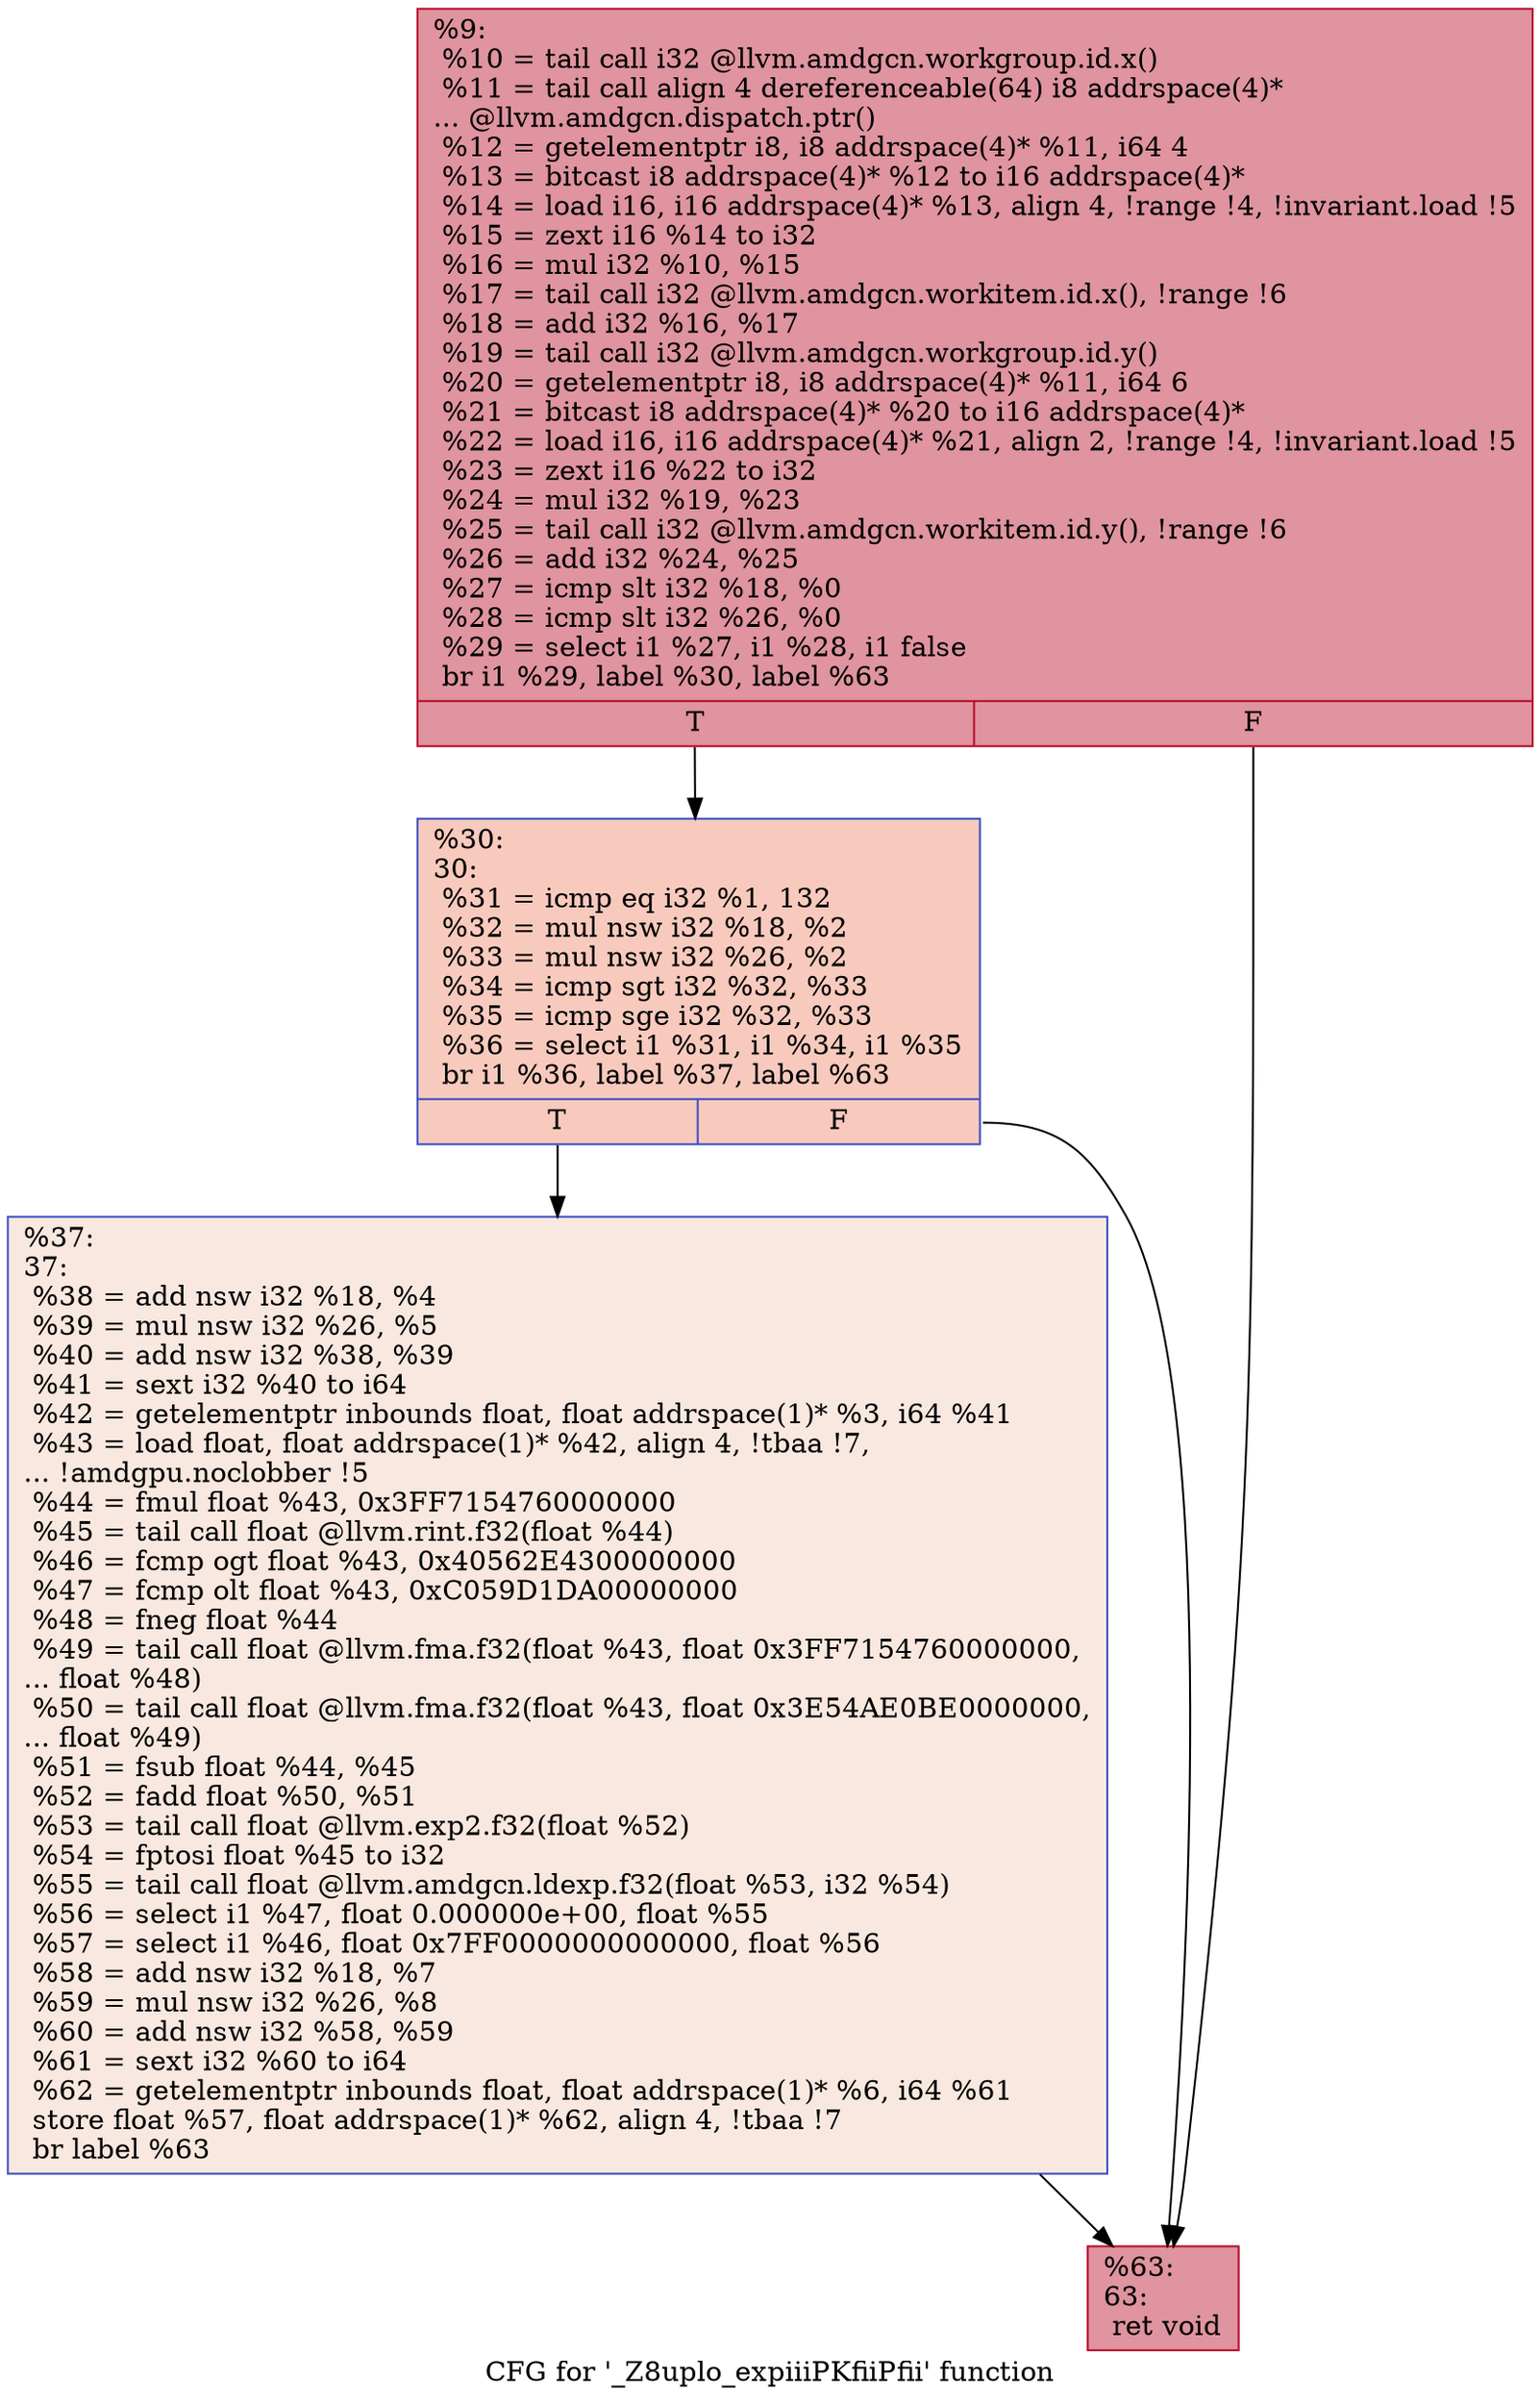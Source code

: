 digraph "CFG for '_Z8uplo_expiiiPKfiiPfii' function" {
	label="CFG for '_Z8uplo_expiiiPKfiiPfii' function";

	Node0x57be000 [shape=record,color="#b70d28ff", style=filled, fillcolor="#b70d2870",label="{%9:\l  %10 = tail call i32 @llvm.amdgcn.workgroup.id.x()\l  %11 = tail call align 4 dereferenceable(64) i8 addrspace(4)*\l... @llvm.amdgcn.dispatch.ptr()\l  %12 = getelementptr i8, i8 addrspace(4)* %11, i64 4\l  %13 = bitcast i8 addrspace(4)* %12 to i16 addrspace(4)*\l  %14 = load i16, i16 addrspace(4)* %13, align 4, !range !4, !invariant.load !5\l  %15 = zext i16 %14 to i32\l  %16 = mul i32 %10, %15\l  %17 = tail call i32 @llvm.amdgcn.workitem.id.x(), !range !6\l  %18 = add i32 %16, %17\l  %19 = tail call i32 @llvm.amdgcn.workgroup.id.y()\l  %20 = getelementptr i8, i8 addrspace(4)* %11, i64 6\l  %21 = bitcast i8 addrspace(4)* %20 to i16 addrspace(4)*\l  %22 = load i16, i16 addrspace(4)* %21, align 2, !range !4, !invariant.load !5\l  %23 = zext i16 %22 to i32\l  %24 = mul i32 %19, %23\l  %25 = tail call i32 @llvm.amdgcn.workitem.id.y(), !range !6\l  %26 = add i32 %24, %25\l  %27 = icmp slt i32 %18, %0\l  %28 = icmp slt i32 %26, %0\l  %29 = select i1 %27, i1 %28, i1 false\l  br i1 %29, label %30, label %63\l|{<s0>T|<s1>F}}"];
	Node0x57be000:s0 -> Node0x57c25a0;
	Node0x57be000:s1 -> Node0x57c2630;
	Node0x57c25a0 [shape=record,color="#3d50c3ff", style=filled, fillcolor="#ef886b70",label="{%30:\l30:                                               \l  %31 = icmp eq i32 %1, 132\l  %32 = mul nsw i32 %18, %2\l  %33 = mul nsw i32 %26, %2\l  %34 = icmp sgt i32 %32, %33\l  %35 = icmp sge i32 %32, %33\l  %36 = select i1 %31, i1 %34, i1 %35\l  br i1 %36, label %37, label %63\l|{<s0>T|<s1>F}}"];
	Node0x57c25a0:s0 -> Node0x57c0620;
	Node0x57c25a0:s1 -> Node0x57c2630;
	Node0x57c0620 [shape=record,color="#3d50c3ff", style=filled, fillcolor="#f1ccb870",label="{%37:\l37:                                               \l  %38 = add nsw i32 %18, %4\l  %39 = mul nsw i32 %26, %5\l  %40 = add nsw i32 %38, %39\l  %41 = sext i32 %40 to i64\l  %42 = getelementptr inbounds float, float addrspace(1)* %3, i64 %41\l  %43 = load float, float addrspace(1)* %42, align 4, !tbaa !7,\l... !amdgpu.noclobber !5\l  %44 = fmul float %43, 0x3FF7154760000000\l  %45 = tail call float @llvm.rint.f32(float %44)\l  %46 = fcmp ogt float %43, 0x40562E4300000000\l  %47 = fcmp olt float %43, 0xC059D1DA00000000\l  %48 = fneg float %44\l  %49 = tail call float @llvm.fma.f32(float %43, float 0x3FF7154760000000,\l... float %48)\l  %50 = tail call float @llvm.fma.f32(float %43, float 0x3E54AE0BE0000000,\l... float %49)\l  %51 = fsub float %44, %45\l  %52 = fadd float %50, %51\l  %53 = tail call float @llvm.exp2.f32(float %52)\l  %54 = fptosi float %45 to i32\l  %55 = tail call float @llvm.amdgcn.ldexp.f32(float %53, i32 %54)\l  %56 = select i1 %47, float 0.000000e+00, float %55\l  %57 = select i1 %46, float 0x7FF0000000000000, float %56\l  %58 = add nsw i32 %18, %7\l  %59 = mul nsw i32 %26, %8\l  %60 = add nsw i32 %58, %59\l  %61 = sext i32 %60 to i64\l  %62 = getelementptr inbounds float, float addrspace(1)* %6, i64 %61\l  store float %57, float addrspace(1)* %62, align 4, !tbaa !7\l  br label %63\l}"];
	Node0x57c0620 -> Node0x57c2630;
	Node0x57c2630 [shape=record,color="#b70d28ff", style=filled, fillcolor="#b70d2870",label="{%63:\l63:                                               \l  ret void\l}"];
}
